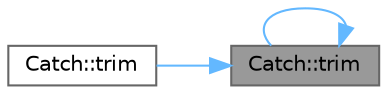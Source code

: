 digraph "Catch::trim"
{
 // LATEX_PDF_SIZE
  bgcolor="transparent";
  edge [fontname=Helvetica,fontsize=10,labelfontname=Helvetica,labelfontsize=10];
  node [fontname=Helvetica,fontsize=10,shape=box,height=0.2,width=0.4];
  rankdir="RL";
  Node1 [id="Node000001",label="Catch::trim",height=0.2,width=0.4,color="gray40", fillcolor="grey60", style="filled", fontcolor="black",tooltip="Returns a new string without whitespace at the start/end."];
  Node1 -> Node1 [id="edge5_Node000001_Node000001",dir="back",color="steelblue1",style="solid",tooltip=" "];
  Node1 -> Node2 [id="edge6_Node000001_Node000002",dir="back",color="steelblue1",style="solid",tooltip=" "];
  Node2 [id="Node000002",label="Catch::trim",height=0.2,width=0.4,color="grey40", fillcolor="white", style="filled",URL="$namespace_catch.html#a6f6d8ef0349688290bd242b50a702c28",tooltip="Returns a substring of the original ref without whitespace. Beware lifetimes!"];
}
